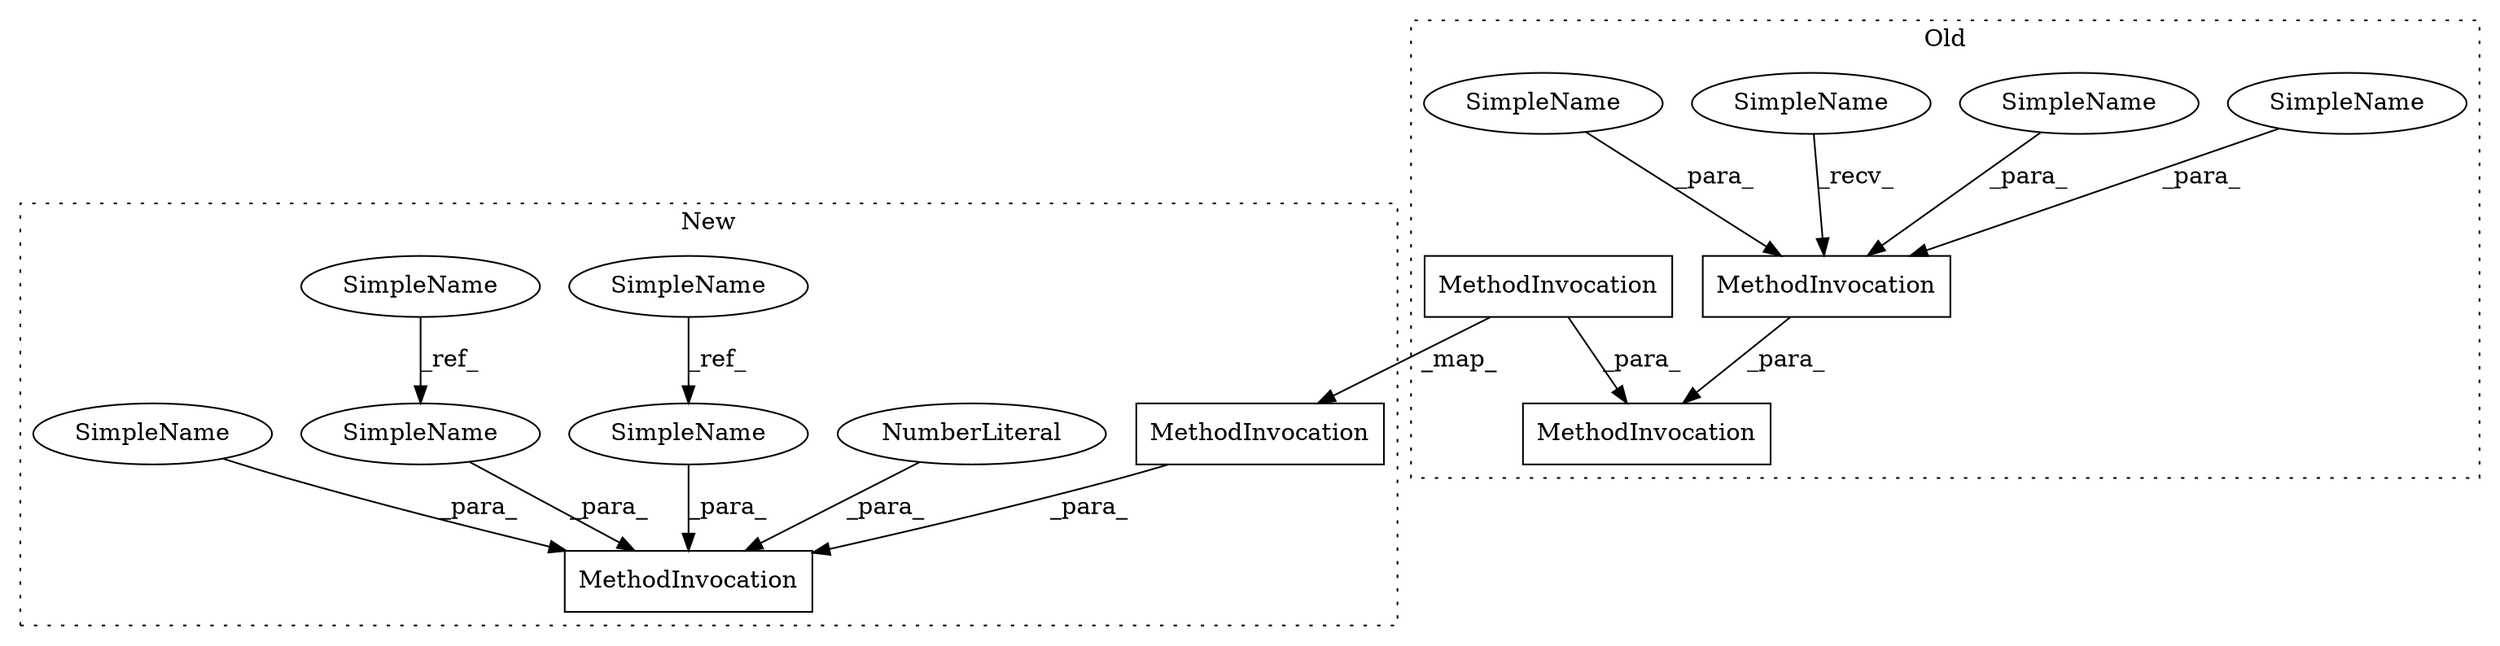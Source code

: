 digraph G {
subgraph cluster0 {
2 [label="MethodInvocation" a="32" s="7259,7284" l="7,1" shape="box"];
3 [label="MethodInvocation" a="32" s="7241" l="9" shape="box"];
4 [label="MethodInvocation" a="32" s="7225,7285" l="7,1" shape="box"];
7 [label="SimpleName" a="42" s="7266" l="2" shape="ellipse"];
12 [label="SimpleName" a="42" s="7278" l="2" shape="ellipse"];
13 [label="SimpleName" a="42" s="7252" l="6" shape="ellipse"];
15 [label="SimpleName" a="42" s="7270" l="2" shape="ellipse"];
label = "Old";
style="dotted";
}
subgraph cluster1 {
1 [label="MethodInvocation" a="32" s="7222,7273" l="10,1" shape="box"];
5 [label="MethodInvocation" a="32" s="7241" l="9" shape="box"];
6 [label="NumberLiteral" a="34" s="7252" l="1" shape="ellipse"];
8 [label="SimpleName" a="42" s="7199" l="2" shape="ellipse"];
9 [label="SimpleName" a="42" s="7187" l="2" shape="ellipse"];
10 [label="SimpleName" a="42" s="7267" l="2" shape="ellipse"];
11 [label="SimpleName" a="42" s="7255" l="2" shape="ellipse"];
14 [label="SimpleName" a="42" s="7259" l="2" shape="ellipse"];
label = "New";
style="dotted";
}
2 -> 4 [label="_para_"];
3 -> 4 [label="_para_"];
3 -> 5 [label="_map_"];
5 -> 1 [label="_para_"];
6 -> 1 [label="_para_"];
7 -> 2 [label="_para_"];
8 -> 10 [label="_ref_"];
9 -> 14 [label="_ref_"];
10 -> 1 [label="_para_"];
11 -> 1 [label="_para_"];
12 -> 2 [label="_para_"];
13 -> 2 [label="_recv_"];
14 -> 1 [label="_para_"];
15 -> 2 [label="_para_"];
}